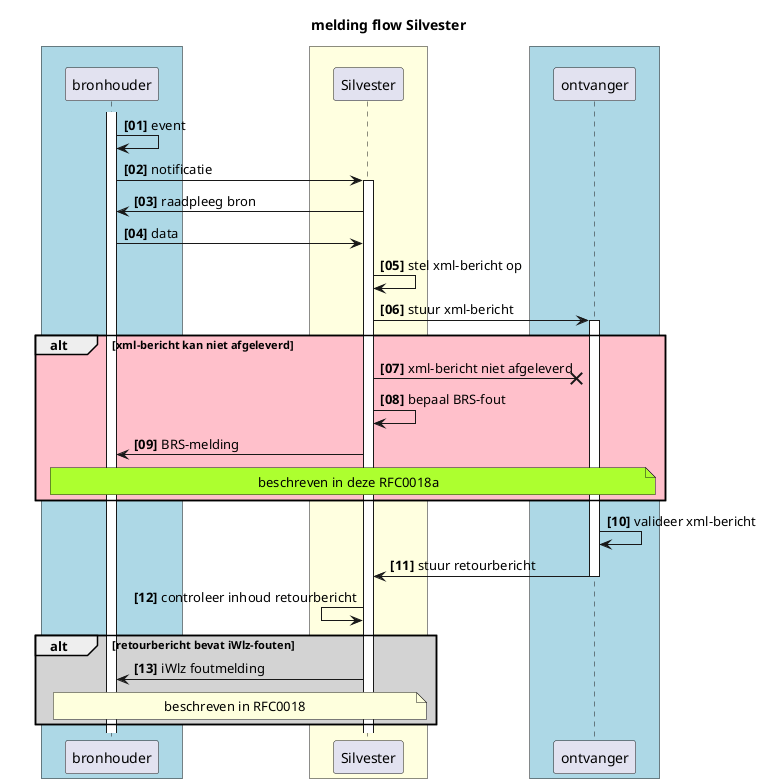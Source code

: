@startuml rfc0018a-01-meldingflow-Silvester
title melding flow Silvester
skinparam handwritten false
skinparam participantpadding 20
skinparam boxpadding 40
autonumber "<b>[00]"
box  #lightblue
participant "bronhouder" as bron
end box

box  #lightyellow
participant "Silvester" as silv
end box

box  #lightblue
participant "ontvanger" as ontv
end box

activate bron
bron -> bron: event
bron -> silv: notificatie

activate silv
silv -> bron: raadpleeg bron
bron -> silv: data
silv -> silv: stel xml-bericht op
silv -> ontv: stuur xml-bericht

activate ontv

alt #Pink xml-bericht kan niet afgeleverd
  silv ->x ontv: xml-bericht niet afgeleverd
  silv -> silv: bepaal BRS-fout
  silv -> bron: BRS-melding
  note across #GreenYellow: beschreven in deze RFC0018a
end


activate ontv
ontv -> ontv: valideer xml-bericht
ontv -> silv: stuur retourbericht
deactivate ontv

silv <- silv: controleer inhoud retourbericht

alt #lightgrey retourbericht bevat iWlz-fouten 
  silv -> bron: iWlz foutmelding
  note over bron, silv : beschreven in RFC0018
end

@enduml
